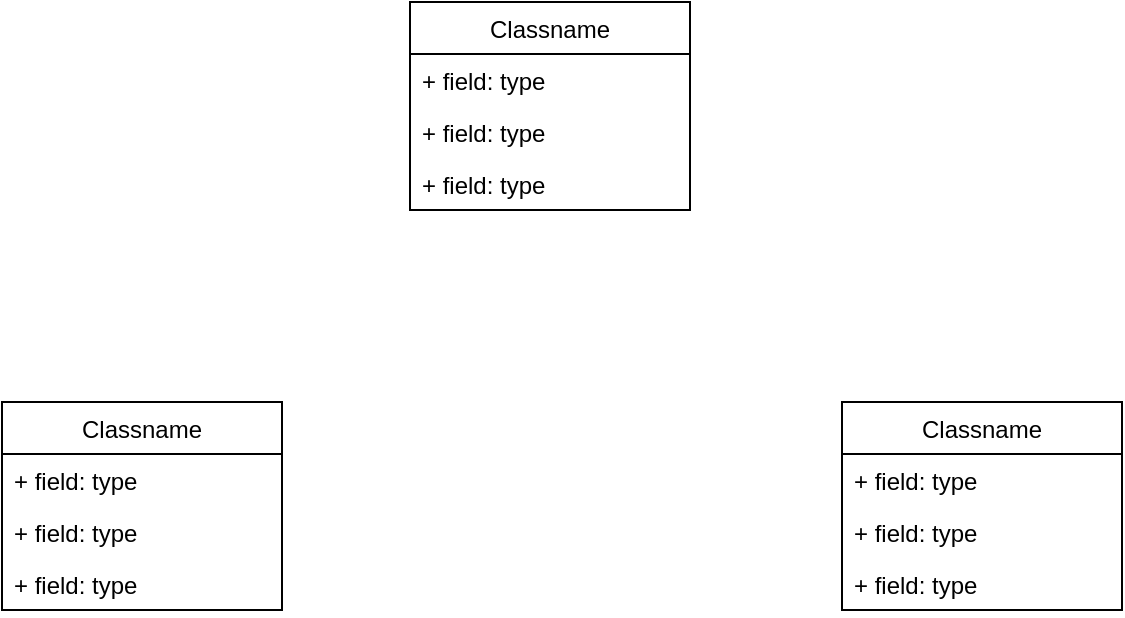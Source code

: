 <mxfile version="18.1.1" type="device"><diagram id="4w9VsvgNRBpLZ9Vrv5Sk" name="作業"><mxGraphModel dx="1038" dy="547" grid="1" gridSize="10" guides="1" tooltips="1" connect="1" arrows="1" fold="1" page="1" pageScale="1" pageWidth="827" pageHeight="1169" math="0" shadow="0"><root><mxCell id="gzULPtIPlF57TzexlcSB-0"/><mxCell id="gzULPtIPlF57TzexlcSB-1" parent="gzULPtIPlF57TzexlcSB-0"/><mxCell id="pU5XBZcs0g6y7zfdESS8-0" value="Classname" style="swimlane;fontStyle=0;childLayout=stackLayout;horizontal=1;startSize=26;fillColor=none;horizontalStack=0;resizeParent=1;resizeParentMax=0;resizeLast=0;collapsible=1;marginBottom=0;" vertex="1" parent="gzULPtIPlF57TzexlcSB-1"><mxGeometry x="344" y="80" width="140" height="104" as="geometry"/></mxCell><mxCell id="pU5XBZcs0g6y7zfdESS8-1" value="+ field: type" style="text;strokeColor=none;fillColor=none;align=left;verticalAlign=top;spacingLeft=4;spacingRight=4;overflow=hidden;rotatable=0;points=[[0,0.5],[1,0.5]];portConstraint=eastwest;" vertex="1" parent="pU5XBZcs0g6y7zfdESS8-0"><mxGeometry y="26" width="140" height="26" as="geometry"/></mxCell><mxCell id="pU5XBZcs0g6y7zfdESS8-2" value="+ field: type" style="text;strokeColor=none;fillColor=none;align=left;verticalAlign=top;spacingLeft=4;spacingRight=4;overflow=hidden;rotatable=0;points=[[0,0.5],[1,0.5]];portConstraint=eastwest;" vertex="1" parent="pU5XBZcs0g6y7zfdESS8-0"><mxGeometry y="52" width="140" height="26" as="geometry"/></mxCell><mxCell id="pU5XBZcs0g6y7zfdESS8-3" value="+ field: type" style="text;strokeColor=none;fillColor=none;align=left;verticalAlign=top;spacingLeft=4;spacingRight=4;overflow=hidden;rotatable=0;points=[[0,0.5],[1,0.5]];portConstraint=eastwest;" vertex="1" parent="pU5XBZcs0g6y7zfdESS8-0"><mxGeometry y="78" width="140" height="26" as="geometry"/></mxCell><mxCell id="pU5XBZcs0g6y7zfdESS8-4" value="Classname" style="swimlane;fontStyle=0;childLayout=stackLayout;horizontal=1;startSize=26;fillColor=none;horizontalStack=0;resizeParent=1;resizeParentMax=0;resizeLast=0;collapsible=1;marginBottom=0;" vertex="1" parent="gzULPtIPlF57TzexlcSB-1"><mxGeometry x="140" y="280" width="140" height="104" as="geometry"/></mxCell><mxCell id="pU5XBZcs0g6y7zfdESS8-5" value="+ field: type" style="text;strokeColor=none;fillColor=none;align=left;verticalAlign=top;spacingLeft=4;spacingRight=4;overflow=hidden;rotatable=0;points=[[0,0.5],[1,0.5]];portConstraint=eastwest;" vertex="1" parent="pU5XBZcs0g6y7zfdESS8-4"><mxGeometry y="26" width="140" height="26" as="geometry"/></mxCell><mxCell id="pU5XBZcs0g6y7zfdESS8-6" value="+ field: type" style="text;strokeColor=none;fillColor=none;align=left;verticalAlign=top;spacingLeft=4;spacingRight=4;overflow=hidden;rotatable=0;points=[[0,0.5],[1,0.5]];portConstraint=eastwest;" vertex="1" parent="pU5XBZcs0g6y7zfdESS8-4"><mxGeometry y="52" width="140" height="26" as="geometry"/></mxCell><mxCell id="pU5XBZcs0g6y7zfdESS8-7" value="+ field: type" style="text;strokeColor=none;fillColor=none;align=left;verticalAlign=top;spacingLeft=4;spacingRight=4;overflow=hidden;rotatable=0;points=[[0,0.5],[1,0.5]];portConstraint=eastwest;" vertex="1" parent="pU5XBZcs0g6y7zfdESS8-4"><mxGeometry y="78" width="140" height="26" as="geometry"/></mxCell><mxCell id="pU5XBZcs0g6y7zfdESS8-8" value="Classname" style="swimlane;fontStyle=0;childLayout=stackLayout;horizontal=1;startSize=26;fillColor=none;horizontalStack=0;resizeParent=1;resizeParentMax=0;resizeLast=0;collapsible=1;marginBottom=0;" vertex="1" parent="gzULPtIPlF57TzexlcSB-1"><mxGeometry x="560" y="280" width="140" height="104" as="geometry"/></mxCell><mxCell id="pU5XBZcs0g6y7zfdESS8-9" value="+ field: type" style="text;strokeColor=none;fillColor=none;align=left;verticalAlign=top;spacingLeft=4;spacingRight=4;overflow=hidden;rotatable=0;points=[[0,0.5],[1,0.5]];portConstraint=eastwest;" vertex="1" parent="pU5XBZcs0g6y7zfdESS8-8"><mxGeometry y="26" width="140" height="26" as="geometry"/></mxCell><mxCell id="pU5XBZcs0g6y7zfdESS8-10" value="+ field: type" style="text;strokeColor=none;fillColor=none;align=left;verticalAlign=top;spacingLeft=4;spacingRight=4;overflow=hidden;rotatable=0;points=[[0,0.5],[1,0.5]];portConstraint=eastwest;" vertex="1" parent="pU5XBZcs0g6y7zfdESS8-8"><mxGeometry y="52" width="140" height="26" as="geometry"/></mxCell><mxCell id="pU5XBZcs0g6y7zfdESS8-11" value="+ field: type" style="text;strokeColor=none;fillColor=none;align=left;verticalAlign=top;spacingLeft=4;spacingRight=4;overflow=hidden;rotatable=0;points=[[0,0.5],[1,0.5]];portConstraint=eastwest;" vertex="1" parent="pU5XBZcs0g6y7zfdESS8-8"><mxGeometry y="78" width="140" height="26" as="geometry"/></mxCell></root></mxGraphModel></diagram></mxfile>